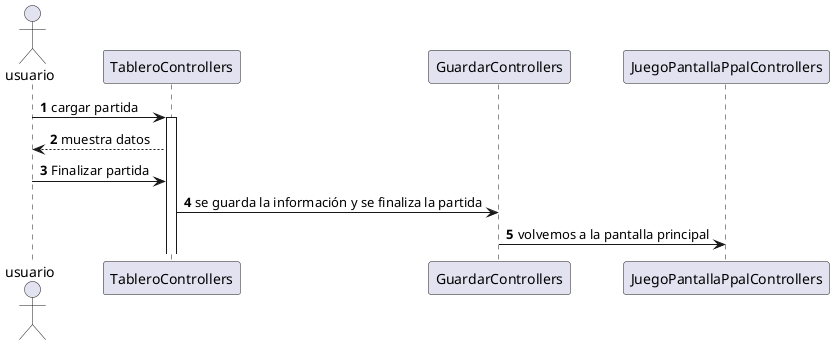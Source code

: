 @startuml
'https://plantuml.com/sequence-diagram


autonumber
actor usuario
usuario -> TableroControllers: cargar partida
activate TableroControllers
TableroControllers-->usuario: muestra datos
usuario->TableroControllers:Finalizar partida
TableroControllers->GuardarControllers: se guarda la información y se finaliza la partida
GuardarControllers->JuegoPantallaPpalControllers: volvemos a la pantalla principal

@enduml